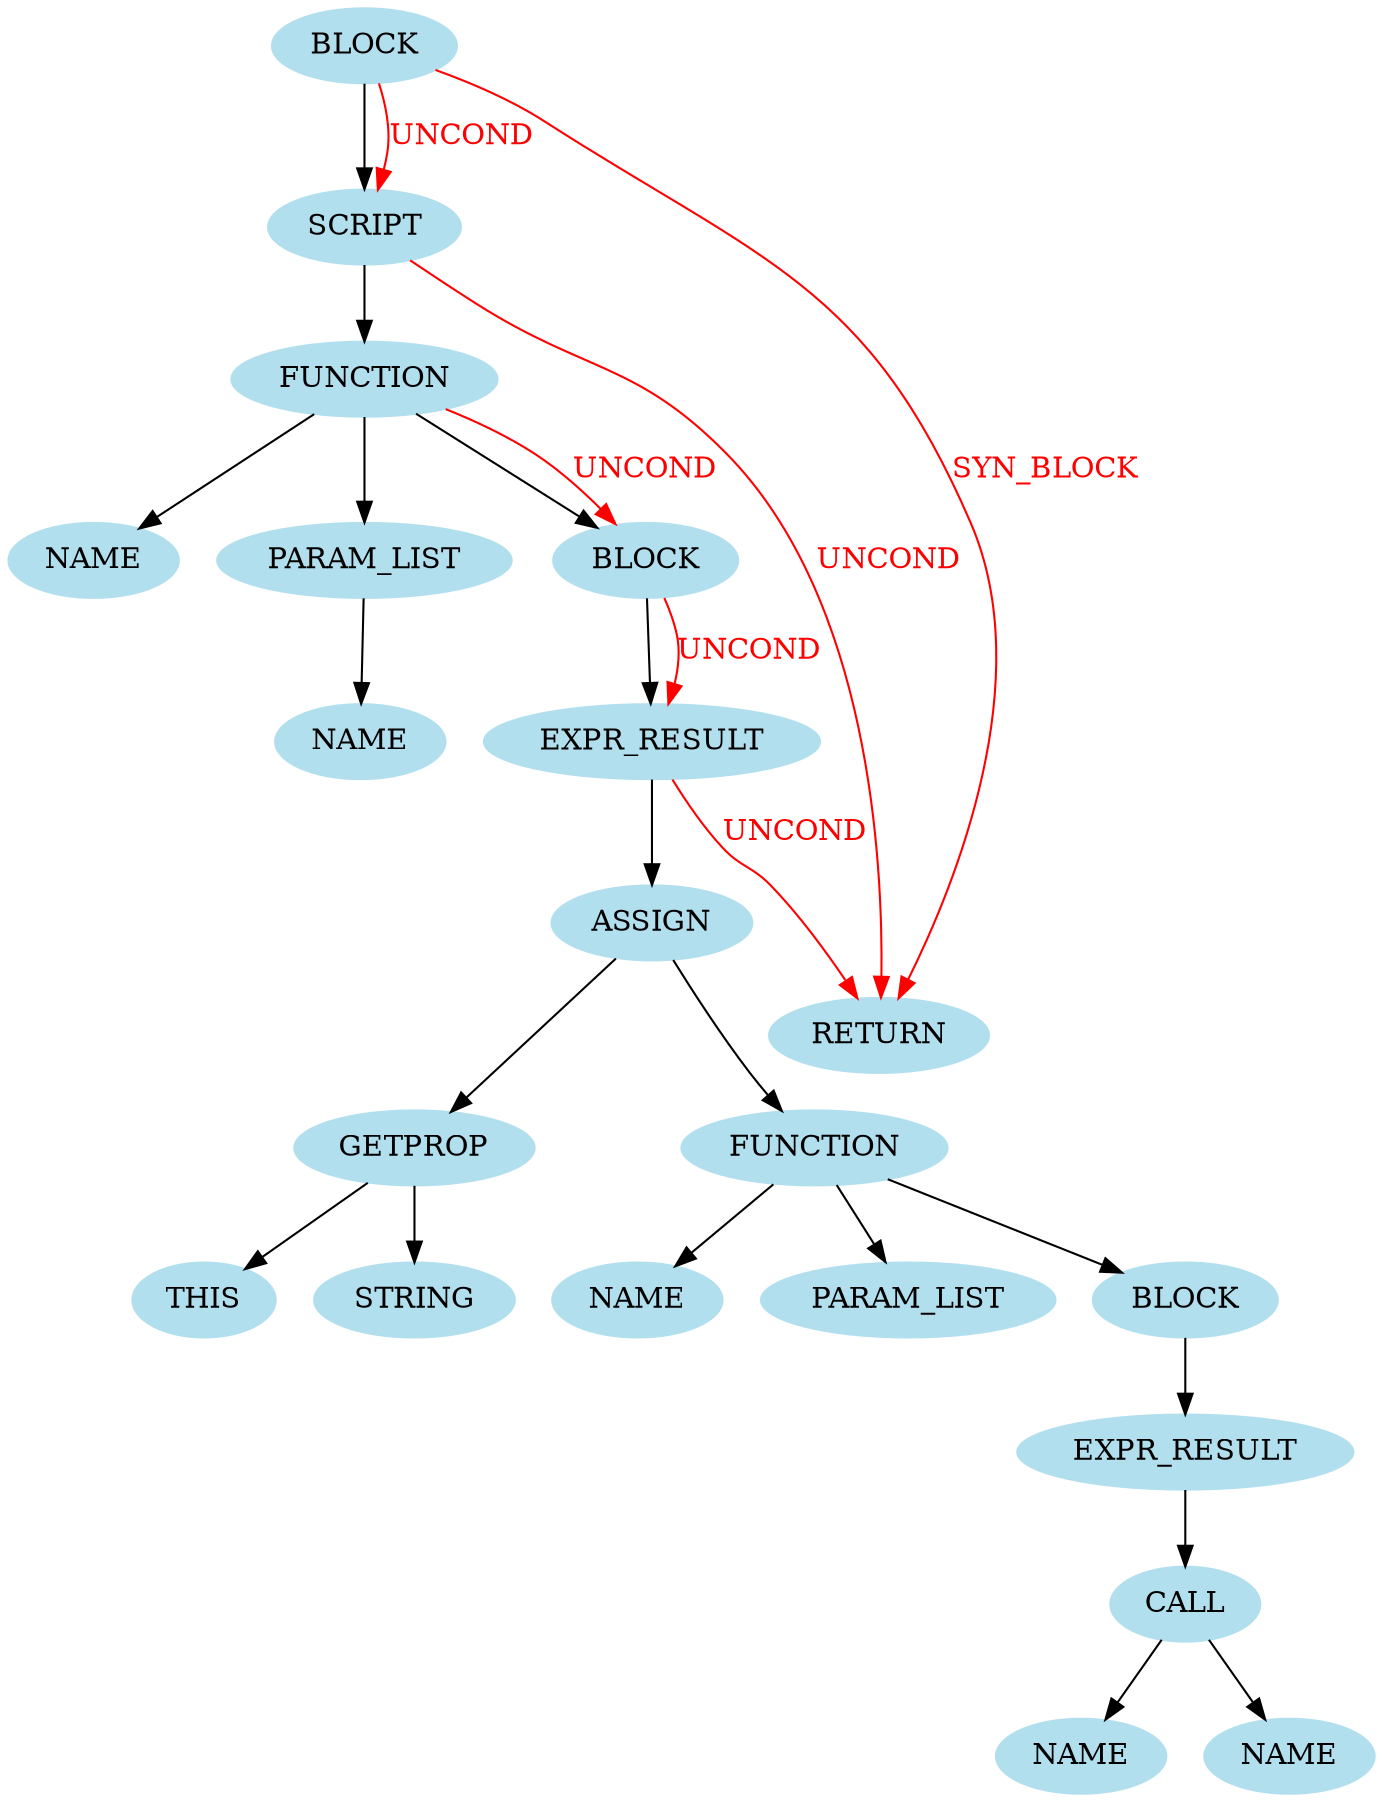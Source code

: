 digraph AST {
  node [color=lightblue2, style=filled];
  node0 [label="BLOCK"];
  node1 [label="SCRIPT"];
  node0 -> node1 [weight=1];
  node2 [label="FUNCTION"];
  node1 -> node2 [weight=1];
  node3 [label="NAME"];
  node2 -> node3 [weight=1];
  node4 [label="PARAM_LIST"];
  node2 -> node4 [weight=1];
  node5 [label="NAME"];
  node4 -> node5 [weight=1];
  node6 [label="BLOCK"];
  node2 -> node6 [weight=1];
  node7 [label="EXPR_RESULT"];
  node6 -> node7 [weight=1];
  node8 [label="ASSIGN"];
  node7 -> node8 [weight=1];
  node9 [label="GETPROP"];
  node8 -> node9 [weight=1];
  node10 [label="THIS"];
  node9 -> node10 [weight=1];
  node11 [label="STRING"];
  node9 -> node11 [weight=1];
  node12 [label="FUNCTION"];
  node8 -> node12 [weight=1];
  node13 [label="NAME"];
  node12 -> node13 [weight=1];
  node14 [label="PARAM_LIST"];
  node12 -> node14 [weight=1];
  node15 [label="BLOCK"];
  node12 -> node15 [weight=1];
  node16 [label="EXPR_RESULT"];
  node15 -> node16 [weight=1];
  node17 [label="CALL"];
  node16 -> node17 [weight=1];
  node18 [label="NAME"];
  node17 -> node18 [weight=1];
  node19 [label="NAME"];
  node17 -> node19 [weight=1];
  node7 -> RETURN [label="UNCOND", fontcolor="red", weight=0.01, color="red"];
  node6 -> node7 [label="UNCOND", fontcolor="red", weight=0.01, color="red"];
  node2 -> node6 [label="UNCOND", fontcolor="red", weight=0.01, color="red"];
  node1 -> RETURN [label="UNCOND", fontcolor="red", weight=0.01, color="red"];
  node0 -> RETURN [label="SYN_BLOCK", fontcolor="red", weight=0.01, color="red"];
  node0 -> node1 [label="UNCOND", fontcolor="red", weight=0.01, color="red"];
}

